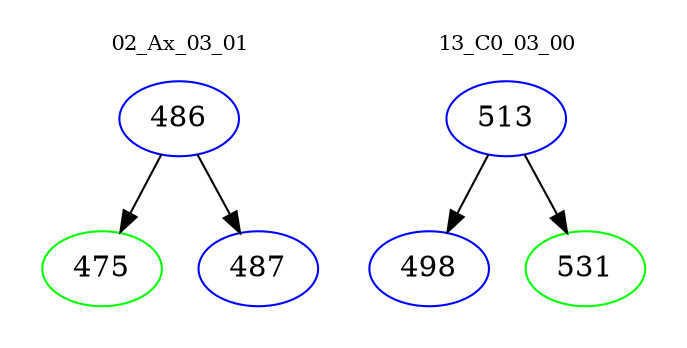 digraph{
subgraph cluster_0 {
color = white
label = "02_Ax_03_01";
fontsize=10;
T0_486 [label="486", color="blue"]
T0_486 -> T0_475 [color="black"]
T0_475 [label="475", color="green"]
T0_486 -> T0_487 [color="black"]
T0_487 [label="487", color="blue"]
}
subgraph cluster_1 {
color = white
label = "13_C0_03_00";
fontsize=10;
T1_513 [label="513", color="blue"]
T1_513 -> T1_498 [color="black"]
T1_498 [label="498", color="blue"]
T1_513 -> T1_531 [color="black"]
T1_531 [label="531", color="green"]
}
}
